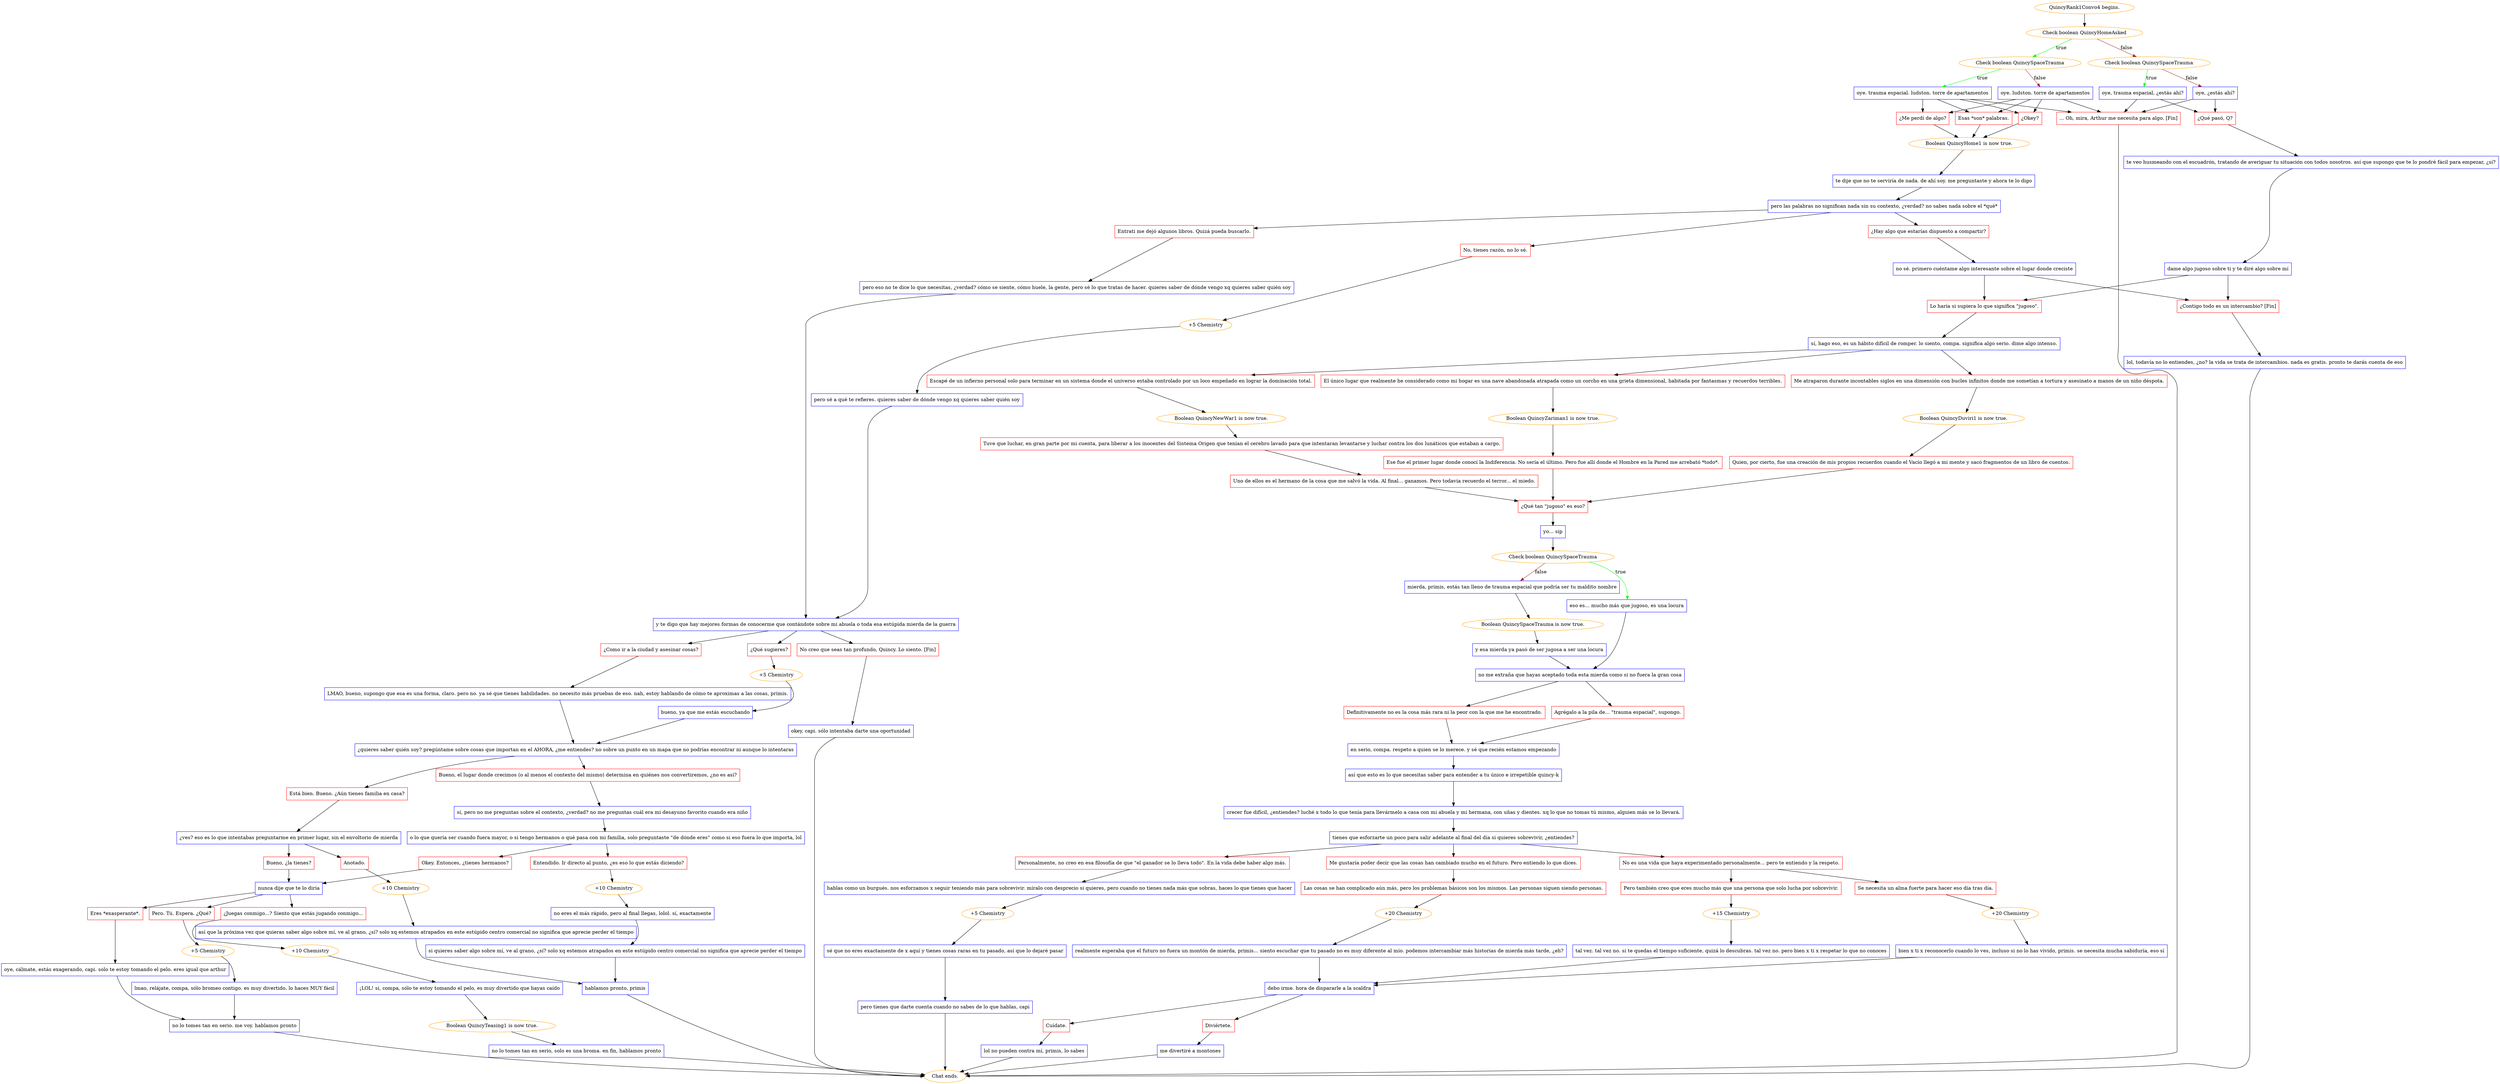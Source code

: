 digraph {
	"QuincyRank1Convo4 begins." [color=orange];
		"QuincyRank1Convo4 begins." -> j1294161024;
	j1294161024 [label="Check boolean QuincyHomeAsked",color=orange];
		j1294161024 -> j1942188630 [label=true,color=green];
		j1294161024 -> j2847950243 [label=false,color=brown];
	j1942188630 [label="Check boolean QuincySpaceTrauma",color=orange];
		j1942188630 -> j2934345692 [label=true,color=green];
		j1942188630 -> j150268081 [label=false,color=brown];
	j2847950243 [label="Check boolean QuincySpaceTrauma",color=orange];
		j2847950243 -> j2280375330 [label=true,color=green];
		j2847950243 -> j2356993904 [label=false,color=brown];
	j2934345692 [label="oye. trauma espacial. ludston. torre de apartamentos",shape=box,color=blue];
		j2934345692 -> j729101472;
		j2934345692 -> j3801403324;
		j2934345692 -> j445039990;
		j2934345692 -> j20639665;
	j150268081 [label="oye. ludston. torre de apartamentos",shape=box,color=blue];
		j150268081 -> j729101472;
		j150268081 -> j3801403324;
		j150268081 -> j445039990;
		j150268081 -> j20639665;
	j2280375330 [label="oye, trauma espacial, ¿estás ahí?",shape=box,color=blue];
		j2280375330 -> j3672316405;
		j2280375330 -> j20639665;
	j2356993904 [label="oye, ¿estás ahí?",shape=box,color=blue];
		j2356993904 -> j3672316405;
		j2356993904 -> j20639665;
	j729101472 [label="¿Okey?",shape=box,color=red];
		j729101472 -> j4288386972;
	j3801403324 [label="Esas *son* palabras.",shape=box,color=red];
		j3801403324 -> j4288386972;
	j445039990 [label="¿Me perdí de algo?",shape=box,color=red];
		j445039990 -> j4288386972;
	j20639665 [label="... Oh, mira, Arthur me necesita para algo. [Fin]",shape=box,color=red];
		j20639665 -> "Chat ends.";
	j3672316405 [label="¿Qué pasó, Q?",shape=box,color=red];
		j3672316405 -> j420721245;
	j4288386972 [label="Boolean QuincyHome1 is now true.",color=orange];
		j4288386972 -> j3572703221;
	"Chat ends." [color=orange];
	j420721245 [label="te veo husmeando con el escuadrón, tratando de averiguar tu situación con todos nosotros. así que supongo que te lo pondré fácil para empezar, ¿sí?",shape=box,color=blue];
		j420721245 -> j1630010547;
	j3572703221 [label="te dije que no te serviría de nada. de ahí soy. me preguntaste y ahora te lo digo",shape=box,color=blue];
		j3572703221 -> j3626768413;
	j1630010547 [label="dame algo jugoso sobre ti y te diré algo sobre mí",shape=box,color=blue];
		j1630010547 -> j3843031649;
		j1630010547 -> j2517366474;
	j3626768413 [label="pero las palabras no significan nada sin su contexto, ¿verdad? no sabes nada sobre el *qué*",shape=box,color=blue];
		j3626768413 -> j2477183841;
		j3626768413 -> j2247699342;
		j3626768413 -> j3317406815;
	j3843031649 [label="Lo haría si supiera lo que significa \"jugoso\".",shape=box,color=red];
		j3843031649 -> j3387976388;
	j2517366474 [label="¿Contigo todo es un intercambio? [Fin]",shape=box,color=red];
		j2517366474 -> j1608011533;
	j2477183841 [label="Entrati me dejó algunos libros. Quizá pueda buscarlo.",shape=box,color=red];
		j2477183841 -> j2030347166;
	j2247699342 [label="No, tienes razón, no lo sé.",shape=box,color=red];
		j2247699342 -> j1856984569;
	j3317406815 [label="¿Hay algo que estarías dispuesto a compartir?",shape=box,color=red];
		j3317406815 -> j1031293618;
	j3387976388 [label="sí, hago eso, es un hábito difícil de romper. lo siento, compa. significa algo serio. dime algo intenso.",shape=box,color=blue];
		j3387976388 -> j301939000;
		j3387976388 -> j1896981019;
		j3387976388 -> j2853144994;
	j1608011533 [label="lol, todavía no lo entiendes, ¿no? la vida se trata de intercambios. nada es gratis. pronto te darás cuenta de eso",shape=box,color=blue];
		j1608011533 -> "Chat ends.";
	j2030347166 [label="pero eso no te dice lo que necesitas, ¿verdad? cómo se siente, cómo huele, la gente, pero sé lo que tratas de hacer. quieres saber de dónde vengo xq quieres saber quién soy",shape=box,color=blue];
		j2030347166 -> j3708145659;
	j1856984569 [label="+5 Chemistry",color=orange];
		j1856984569 -> j2642444724;
	j1031293618 [label="no sé. primero cuéntame algo interesante sobre el lugar donde creciste",shape=box,color=blue];
		j1031293618 -> j3843031649;
		j1031293618 -> j2517366474;
	j301939000 [label="Escapé de un infierno personal solo para terminar en un sistema donde el universo estaba controlado por un loco empeñado en lograr la dominación total.",shape=box,color=red];
		j301939000 -> j4189987076;
	j1896981019 [label="El único lugar que realmente he considerado como mi hogar es una nave abandonada atrapada como un corcho en una grieta dimensional, habitada por fantasmas y recuerdos terribles.",shape=box,color=red];
		j1896981019 -> j1827154710;
	j2853144994 [label="Me atraparon durante incontables siglos en una dimensión con bucles infinitos donde me sometían a tortura y asesinato a manos de un niño déspota.",shape=box,color=red];
		j2853144994 -> j3824534012;
	j3708145659 [label="y te digo que hay mejores formas de conocerme que contándote sobre mi abuela o toda esa estúpida mierda de la guerra",shape=box,color=blue];
		j3708145659 -> j3731572776;
		j3708145659 -> j3700799447;
		j3708145659 -> j658615362;
	j2642444724 [label="pero sé a qué te refieres. quieres saber de dónde vengo xq quieres saber quién soy",shape=box,color=blue];
		j2642444724 -> j3708145659;
	j4189987076 [label="Boolean QuincyNewWar1 is now true.",color=orange];
		j4189987076 -> j1488415345;
	j1827154710 [label="Boolean QuincyZariman1 is now true.",color=orange];
		j1827154710 -> j3372269755;
	j3824534012 [label="Boolean QuincyDuviri1 is now true.",color=orange];
		j3824534012 -> j1898245562;
	j3731572776 [label="¿Como ir a la ciudad y asesinar cosas?",shape=box,color=red];
		j3731572776 -> j1110559960;
	j3700799447 [label="¿Qué sugieres?",shape=box,color=red];
		j3700799447 -> j3686797459;
	j658615362 [label="No creo que seas tan profundo, Quincy. Lo siento. [Fin]",shape=box,color=red];
		j658615362 -> j3075404326;
	j1488415345 [label="Tuve que luchar, en gran parte por mi cuenta, para liberar a los inocentes del Sistema Origen que tenían el cerebro lavado para que intentaran levantarse y luchar contra los dos lunáticos que estaban a cargo.",shape=box,color=red];
		j1488415345 -> j561631811;
	j3372269755 [label="Ese fue el primer lugar donde conocí la Indiferencia. No sería el último. Pero fue allí donde el Hombre en la Pared me arrebató *todo*.",shape=box,color=red];
		j3372269755 -> j1738368768;
	j1898245562 [label="Quien, por cierto, fue una creación de mis propios recuerdos cuando el Vacío llegó a mi mente y sacó fragmentos de un libro de cuentos.",shape=box,color=red];
		j1898245562 -> j1738368768;
	j1110559960 [label="LMAO, bueno, supongo que esa es una forma, claro. pero no. ya sé que tienes habilidades. no necesito más pruebas de eso. nah, estoy hablando de cómo te aproximas a las cosas, primis.",shape=box,color=blue];
		j1110559960 -> j1531681260;
	j3686797459 [label="+5 Chemistry",color=orange];
		j3686797459 -> j3700940239;
	j3075404326 [label="okey, capi. sólo intentaba darte una oportunidad",shape=box,color=blue];
		j3075404326 -> "Chat ends.";
	j561631811 [label="Uno de ellos es el hermano de la cosa que me salvó la vida. Al final... ganamos. Pero todavía recuerdo el terror... el miedo.",shape=box,color=red];
		j561631811 -> j1738368768;
	j1738368768 [label="¿Qué tan \"jugoso\" es eso?",shape=box,color=red];
		j1738368768 -> j2029418671;
	j1531681260 [label="¿quieres saber quién soy? pregúntame sobre cosas que importan en el AHORA, ¿me entiendes? no sobre un punto en un mapa que no podrías encontrar ni aunque lo intentaras",shape=box,color=blue];
		j1531681260 -> j2823265736;
		j1531681260 -> j3954427336;
	j3700940239 [label="bueno, ya que me estás escuchando",shape=box,color=blue];
		j3700940239 -> j1531681260;
	j2029418671 [label="yo... sip",shape=box,color=blue];
		j2029418671 -> j2685777777;
	j2823265736 [label="Bueno, el lugar donde crecimos (o al menos el contexto del mismo) determina en quiénes nos convertiremos, ¿no es así?",shape=box,color=red];
		j2823265736 -> j2082880493;
	j3954427336 [label="Está bien. Bueno. ¿Aún tienes familia en casa?",shape=box,color=red];
		j3954427336 -> j1827764324;
	j2685777777 [label="Check boolean QuincySpaceTrauma",color=orange];
		j2685777777 -> j3250927025 [label=true,color=green];
		j2685777777 -> j1003604256 [label=false,color=brown];
	j2082880493 [label="sí, pero no me preguntas sobre el contexto, ¿verdad? no me preguntas cuál era mi desayuno favorito cuando era niño",shape=box,color=blue];
		j2082880493 -> j3231165581;
	j1827764324 [label="¿ves? eso es lo que intentabas preguntarme en primer lugar, sin el envoltorio de mierda",shape=box,color=blue];
		j1827764324 -> j3645969768;
		j1827764324 -> j1921492125;
	j3250927025 [label="eso es... mucho más que jugoso, es una locura",shape=box,color=blue];
		j3250927025 -> j1399094876;
	j1003604256 [label="mierda, primis, estás tan lleno de trauma espacial que podría ser tu maldito nombre",shape=box,color=blue];
		j1003604256 -> j1071132884;
	j3231165581 [label="o lo que quería ser cuando fuera mayor, o si tengo hermanos o qué pasa con mi familia, solo preguntaste \"de dónde eres\" como si eso fuera lo que importa, lol",shape=box,color=blue];
		j3231165581 -> j781108168;
		j3231165581 -> j2340483564;
	j3645969768 [label="Bueno, ¿la tienes?",shape=box,color=red];
		j3645969768 -> j282172983;
	j1921492125 [label="Anotado.",shape=box,color=red];
		j1921492125 -> j379692745;
	j1399094876 [label="no me extraña que hayas aceptado toda esta mierda como si no fuera la gran cosa",shape=box,color=blue];
		j1399094876 -> j3674395266;
		j1399094876 -> j2535749507;
	j1071132884 [label="Boolean QuincySpaceTrauma is now true.",color=orange];
		j1071132884 -> j4116191971;
	j781108168 [label="Entendido. Ir directo al punto, ¿es eso lo que estás diciendo?",shape=box,color=red];
		j781108168 -> j2121266640;
	j2340483564 [label="Okey. Entonces, ¿tienes hermanos?",shape=box,color=red];
		j2340483564 -> j282172983;
	j282172983 [label="nunca dije que te lo diría",shape=box,color=blue];
		j282172983 -> j907112546;
		j282172983 -> j4221434631;
		j282172983 -> j3160607243;
	j379692745 [label="+10 Chemistry",color=orange];
		j379692745 -> j4006336434;
	j3674395266 [label="Definitivamente no es la cosa más rara ni la peor con la que me he encontrado.",shape=box,color=red];
		j3674395266 -> j3555516127;
	j2535749507 [label="Agrégalo a la pila de... \"trauma espacial\", supongo.",shape=box,color=red];
		j2535749507 -> j3555516127;
	j4116191971 [label="y esa mierda ya pasó de ser jugosa a ser una locura",shape=box,color=blue];
		j4116191971 -> j1399094876;
	j2121266640 [label="+10 Chemistry",color=orange];
		j2121266640 -> j906816106;
	j907112546 [label="Pero. Tú. Espera. ¿Qué?",shape=box,color=red];
		j907112546 -> j1236047506;
	j4221434631 [label="¿Juegas conmigo...? Siento que estás jugando conmigo...",shape=box,color=red];
		j4221434631 -> j1733531988;
	j3160607243 [label="Eres *exasperante*.",shape=box,color=red];
		j3160607243 -> j3221171372;
	j4006336434 [label="así que la próxima vez que quieras saber algo sobre mí, ve al grano, ¿sí? solo xq estemos atrapados en este estúpido centro comercial no significa que aprecie perder el tiempo",shape=box,color=blue];
		j4006336434 -> j3797139525;
	j3555516127 [label="en serio, compa. respeto a quien se lo merece. y sé que recién estamos empezando",shape=box,color=blue];
		j3555516127 -> j3178432963;
	j906816106 [label="no eres el más rápido, pero al final llegas, lolol. sí, exactamente",shape=box,color=blue];
		j906816106 -> j3929482199;
	j1236047506 [label="+5 Chemistry",color=orange];
		j1236047506 -> j2021883839;
	j1733531988 [label="+10 Chemistry",color=orange];
		j1733531988 -> j1401918970;
	j3221171372 [label="oye, cálmate, estás exagerando, capi. solo te estoy tomando el pelo. eres igual que arthur",shape=box,color=blue];
		j3221171372 -> j4294932658;
	j3797139525 [label="hablamos pronto, primis",shape=box,color=blue];
		j3797139525 -> "Chat ends.";
	j3178432963 [label="así que esto es lo que necesitas saber para entender a tu único e irrepetible quincy-k",shape=box,color=blue];
		j3178432963 -> j2468173855;
	j3929482199 [label="si quieres saber algo sobre mí, ve al grano, ¿sí? solo xq estemos atrapados en este estúpido centro comercial no significa que aprecie perder el tiempo",shape=box,color=blue];
		j3929482199 -> j3797139525;
	j2021883839 [label="lmao, relájate, compa, sólo bromeo contigo. es muy divertido. lo haces MUY fácil",shape=box,color=blue];
		j2021883839 -> j4294932658;
	j1401918970 [label="¡LOL! sí, compa, sólo te estoy tomando el pelo, es muy divertido que hayas caído",shape=box,color=blue];
		j1401918970 -> j2612945906;
	j4294932658 [label="no lo tomes tan en serio. me voy. hablamos pronto",shape=box,color=blue];
		j4294932658 -> "Chat ends.";
	j2468173855 [label="crecer fue difícil, ¿entiendes? luché x todo lo que tenía para llevármelo a casa con mi abuela y mi hermana, con uñas y dientes. xq lo que no tomas tú mismo, alguien más se lo llevará.",shape=box,color=blue];
		j2468173855 -> j969679436;
	j2612945906 [label="Boolean QuincyTeasing1 is now true.",color=orange];
		j2612945906 -> j3551444760;
	j969679436 [label="tienes que esforzarte un poco para salir adelante al final del día si quieres sobrevivir, ¿entiendes?",shape=box,color=blue];
		j969679436 -> j744852601;
		j969679436 -> j3618432886;
		j969679436 -> j2927272076;
	j3551444760 [label="no lo tomes tan en serio, solo es una broma. en fin, hablamos pronto",shape=box,color=blue];
		j3551444760 -> "Chat ends.";
	j744852601 [label="Me gustaría poder decir que las cosas han cambiado mucho en el futuro. Pero entiendo lo que dices.",shape=box,color=red];
		j744852601 -> j1109045682;
	j3618432886 [label="No es una vida que haya experimentado personalmente... pero te entiendo y la respeto.",shape=box,color=red];
		j3618432886 -> j1094520530;
		j3618432886 -> j677806195;
	j2927272076 [label="Personalmente, no creo en esa filosofía de que \"el ganador se lo lleva todo\". En la vida debe haber algo más.",shape=box,color=red];
		j2927272076 -> j4264142565;
	j1109045682 [label="Las cosas se han complicado aún más, pero los problemas básicos son los mismos. Las personas siguen siendo personas.",shape=box,color=red];
		j1109045682 -> j697078805;
	j1094520530 [label="Pero también creo que eres mucho más que una persona que solo lucha por sobrevivir.",shape=box,color=red];
		j1094520530 -> j2517175044;
	j677806195 [label="Se necesita un alma fuerte para hacer eso día tras día.",shape=box,color=red];
		j677806195 -> j2910283291;
	j4264142565 [label="hablas como un burgués. nos esforzamos x seguir teniendo más para sobrevivir. míralo con desprecio si quieres, pero cuando no tienes nada más que sobras, haces lo que tienes que hacer",shape=box,color=blue];
		j4264142565 -> j758420137;
	j697078805 [label="+20 Chemistry",color=orange];
		j697078805 -> j3745824524;
	j2517175044 [label="+15 Chemistry",color=orange];
		j2517175044 -> j3345828508;
	j2910283291 [label="+20 Chemistry",color=orange];
		j2910283291 -> j1422085605;
	j758420137 [label="+5 Chemistry",color=orange];
		j758420137 -> j280989064;
	j3745824524 [label="realmente esperaba que el futuro no fuera un montón de mierda, primis... siento escuchar que tu pasado no es muy diferente al mío. podemos intercambiar más historias de mierda más tarde, ¿eh?",shape=box,color=blue];
		j3745824524 -> j1780264733;
	j3345828508 [label="tal vez. tal vez no. si te quedas el tiempo suficiente, quizá lo descubras. tal vez no. pero bien x ti x respetar lo que no conoces",shape=box,color=blue];
		j3345828508 -> j1780264733;
	j1422085605 [label="bien x ti x reconocerlo cuando lo ves, incluso si no lo has vivido, primis. se necesita mucha sabiduría, eso sí",shape=box,color=blue];
		j1422085605 -> j1780264733;
	j280989064 [label="sé que no eres exactamente de x aquí y tienes cosas raras en tu pasado, así que lo dejaré pasar",shape=box,color=blue];
		j280989064 -> j1633490302;
	j1780264733 [label="debo irme. hora de dispararle a la scaldra",shape=box,color=blue];
		j1780264733 -> j1171324544;
		j1780264733 -> j2324096888;
	j1633490302 [label="pero tienes que darte cuenta cuando no sabes de lo que hablas, capi",shape=box,color=blue];
		j1633490302 -> "Chat ends.";
	j1171324544 [label="Diviértete.",shape=box,color=red];
		j1171324544 -> j1230468999;
	j2324096888 [label="Cuídate.",shape=box,color=red];
		j2324096888 -> j2597944834;
	j1230468999 [label="me divertiré a montones",shape=box,color=blue];
		j1230468999 -> "Chat ends.";
	j2597944834 [label="lol no pueden contra mí, primis, lo sabes",shape=box,color=blue];
		j2597944834 -> "Chat ends.";
}